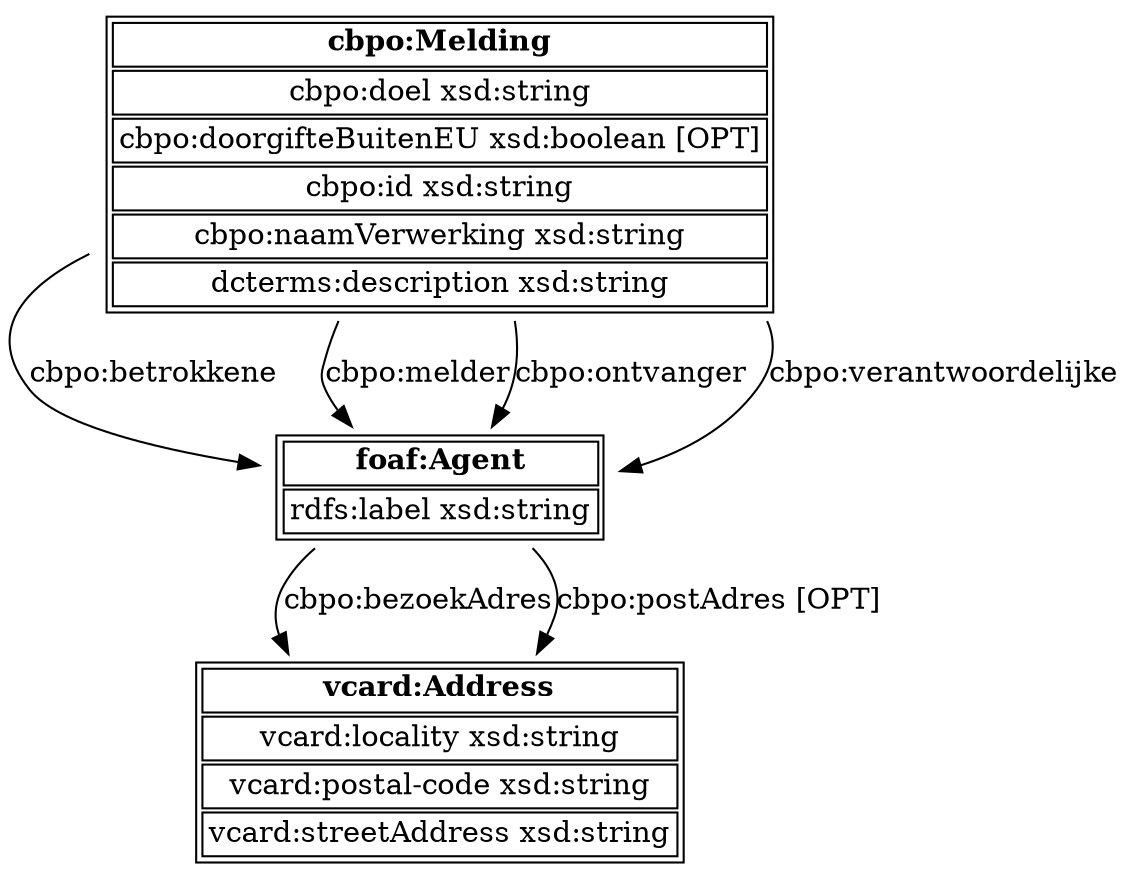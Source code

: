 digraph G {
  address [label=<<TABLE>
		<TR><TD><B>vcard:Address</B></TD></TR>
		<TR><TD>vcard:locality xsd:string</TD></TR>
		<TR><TD>vcard:postal-code xsd:string</TD></TR>
		<TR><TD>vcard:streetAddress xsd:string</TD></TR>
		</TABLE>>,shape="none"];
  agent [label=<<TABLE>
		<TR><TD><B>foaf:Agent</B></TD></TR>
		<TR><TD>rdfs:label xsd:string</TD></TR>
		</TABLE>>,shape="none"];
  melding [label=<<TABLE>
		<TR><TD><B>cbpo:Melding</B></TD></TR>
		<TR><TD>cbpo:doel xsd:string</TD></TR>
		<TR><TD>cbpo:doorgifteBuitenEU xsd:boolean [OPT]</TD></TR>
		<TR><TD>cbpo:id xsd:string</TD></TR>
		<TR><TD>cbpo:naamVerwerking xsd:string</TD></TR>
		<TR><TD>dcterms:description xsd:string</TD></TR>
		</TABLE>>,shape="none"];

  agent -> address [label="cbpo:bezoekAdres"];
  agent -> address [label="cbpo:postAdres [OPT]"];

  melding -> agent [label="cbpo:betrokkene"];
  melding -> agent [label="cbpo:melder"];
  melding -> agent [label="cbpo:ontvanger"];
  melding -> agent [label="cbpo:verantwoordelijke"];
}
